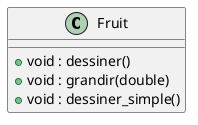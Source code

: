 @startuml

Class Fruit {


    + void : dessiner()
	+ void : grandir(double)
	+ void : dessiner_simple()
}


@enduml
